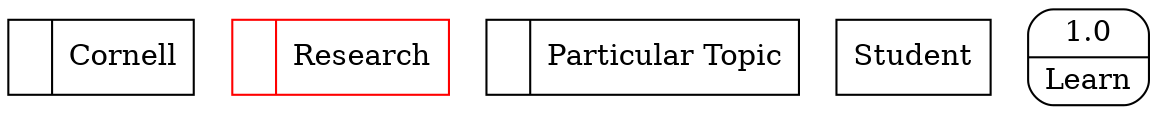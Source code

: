 digraph dfd2{ 
node[shape=record]
200 [label="<f0>  |<f1> Cornell " ];
201 [label="<f0>  |<f1> Research " color=red];
202 [label="<f0>  |<f1> Particular Topic " ];
203 [label="Student" shape=box];
204 [label="{<f0> 1.0|<f1> Learn }" shape=Mrecord];
}
